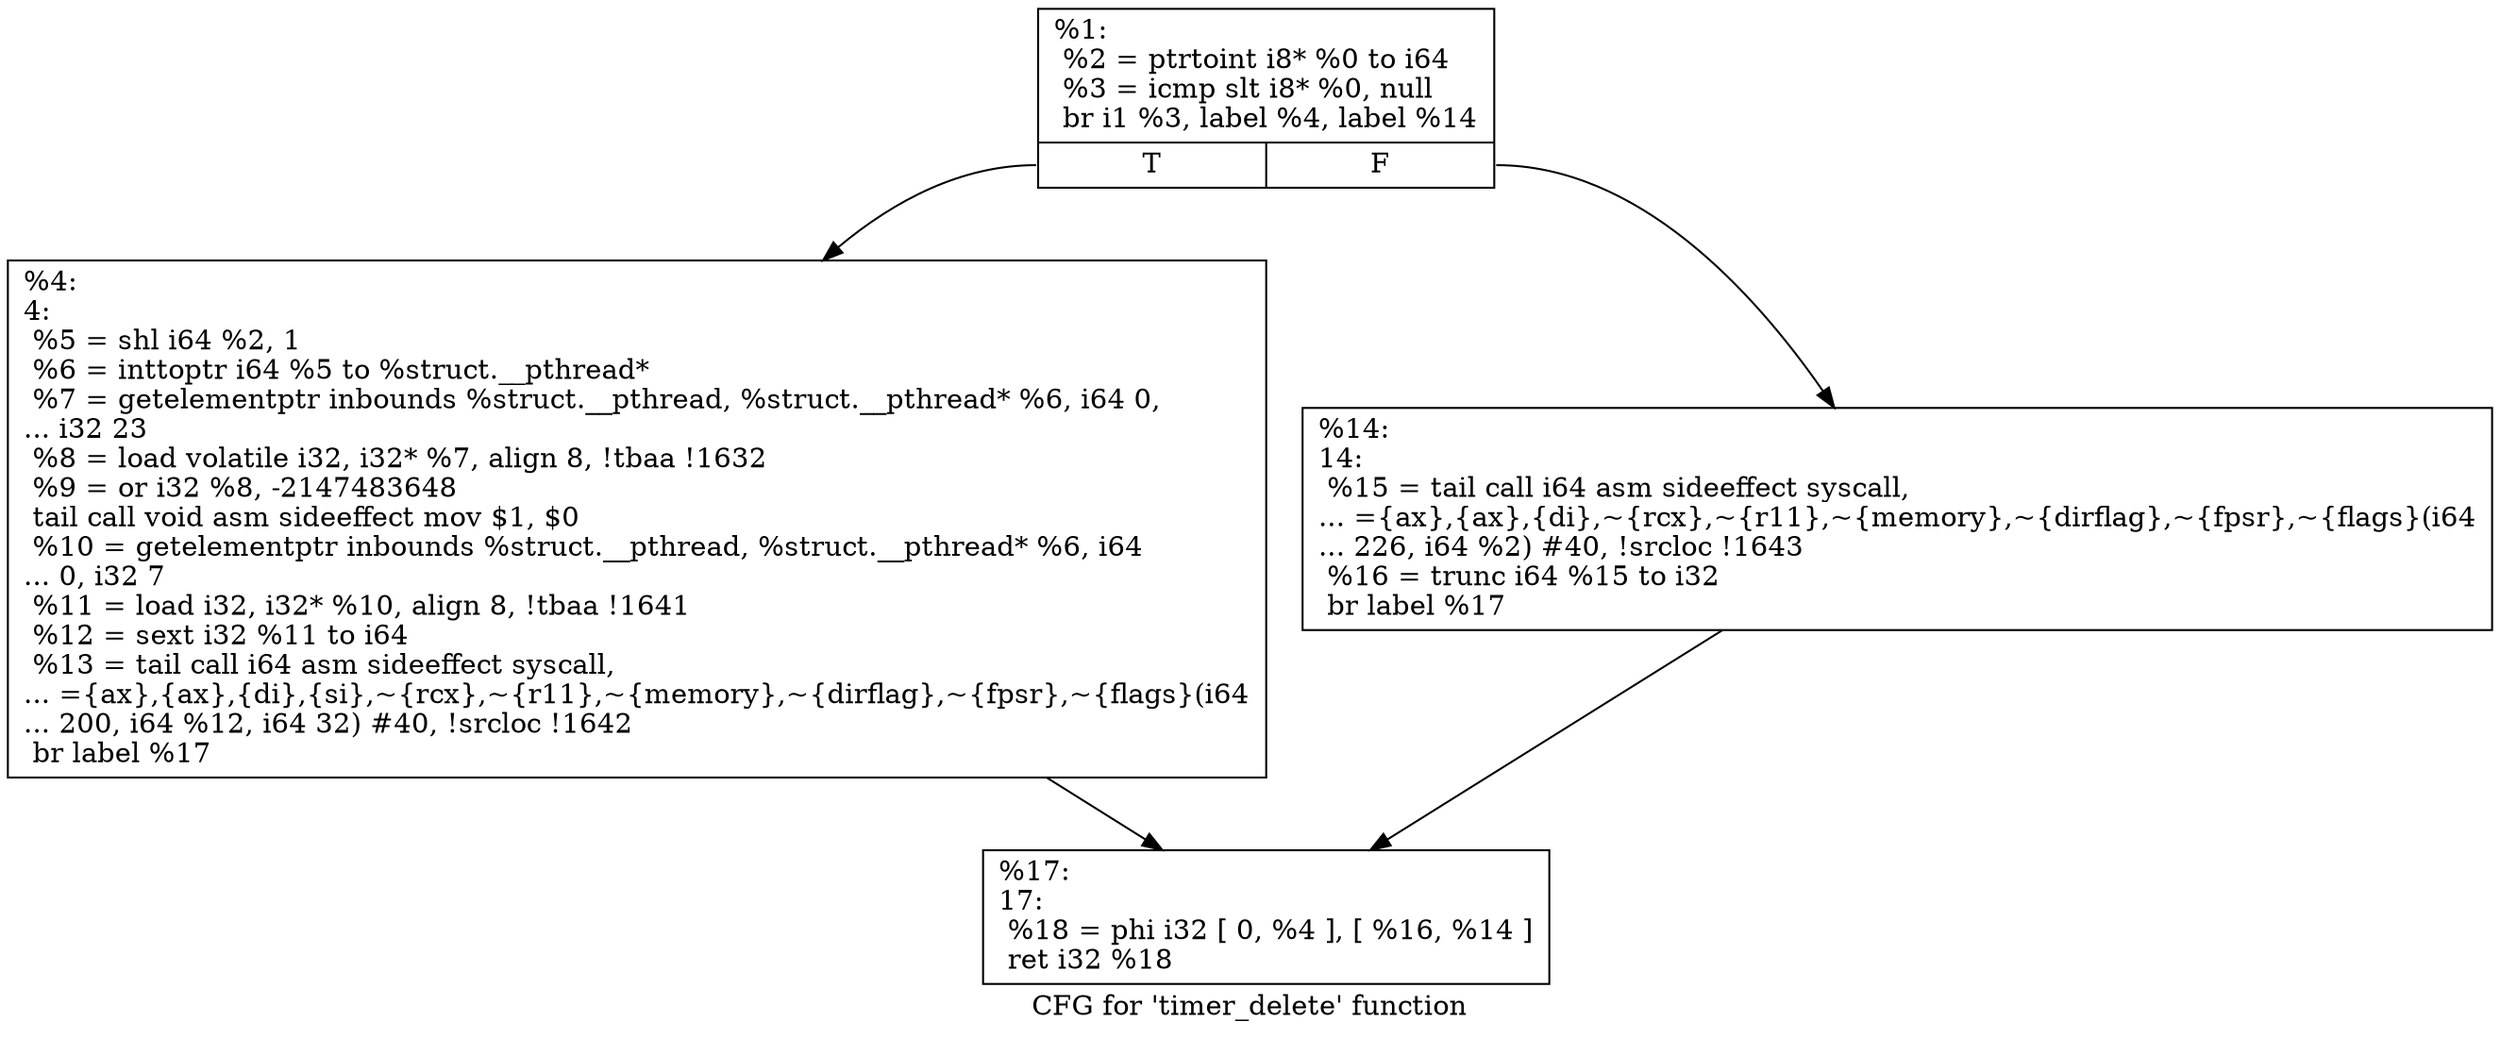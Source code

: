 digraph "CFG for 'timer_delete' function" {
	label="CFG for 'timer_delete' function";

	Node0x1e7f160 [shape=record,label="{%1:\l  %2 = ptrtoint i8* %0 to i64\l  %3 = icmp slt i8* %0, null\l  br i1 %3, label %4, label %14\l|{<s0>T|<s1>F}}"];
	Node0x1e7f160:s0 -> Node0x1e7f1e0;
	Node0x1e7f160:s1 -> Node0x1e7f570;
	Node0x1e7f1e0 [shape=record,label="{%4:\l4:                                                \l  %5 = shl i64 %2, 1\l  %6 = inttoptr i64 %5 to %struct.__pthread*\l  %7 = getelementptr inbounds %struct.__pthread, %struct.__pthread* %6, i64 0,\l... i32 23\l  %8 = load volatile i32, i32* %7, align 8, !tbaa !1632\l  %9 = or i32 %8, -2147483648\l  tail call void asm sideeffect mov $1, $0 \l  %10 = getelementptr inbounds %struct.__pthread, %struct.__pthread* %6, i64\l... 0, i32 7\l  %11 = load i32, i32* %10, align 8, !tbaa !1641\l  %12 = sext i32 %11 to i64\l  %13 = tail call i64 asm sideeffect syscall,\l... =\{ax\},\{ax\},\{di\},\{si\},~\{rcx\},~\{r11\},~\{memory\},~\{dirflag\},~\{fpsr\},~\{flags\}(i64\l... 200, i64 %12, i64 32) #40, !srcloc !1642\l  br label %17\l}"];
	Node0x1e7f1e0 -> Node0x1e7f5c0;
	Node0x1e7f570 [shape=record,label="{%14:\l14:                                               \l  %15 = tail call i64 asm sideeffect syscall,\l... =\{ax\},\{ax\},\{di\},~\{rcx\},~\{r11\},~\{memory\},~\{dirflag\},~\{fpsr\},~\{flags\}(i64\l... 226, i64 %2) #40, !srcloc !1643\l  %16 = trunc i64 %15 to i32\l  br label %17\l}"];
	Node0x1e7f570 -> Node0x1e7f5c0;
	Node0x1e7f5c0 [shape=record,label="{%17:\l17:                                               \l  %18 = phi i32 [ 0, %4 ], [ %16, %14 ]\l  ret i32 %18\l}"];
}
